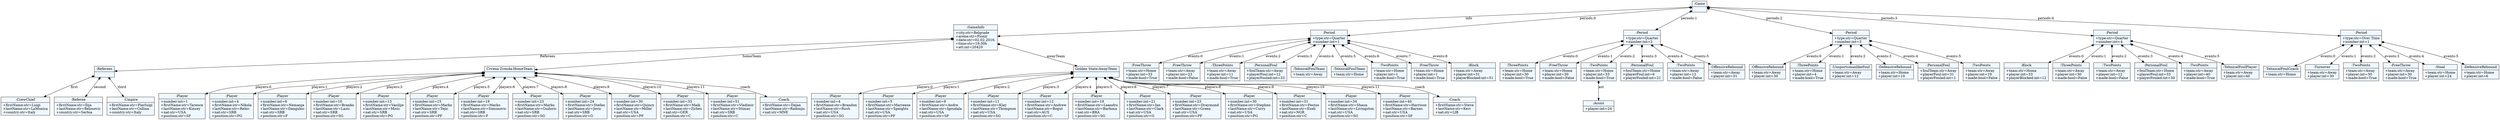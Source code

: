 
    digraph xtext {
    fontname = "Bitstream Vera Sans"
    fontsize = 8
    node[
        shape=record,
        style=filled,
        fillcolor=aliceblue
    ]
    edge[dir=black,arrowtail=empty]


57235888 -> 57150544 [label="info" arrowtail=diamond dir=both]
57150544 -> 57257712 [label="Referees" arrowtail=diamond dir=both]
57257712 -> 57256144 [label="first" arrowtail=diamond dir=both]
57256144[label="{:CrewChief|+firstName:str=Luigi\l+lastName:str=LaMonica\l+country:str=Italy\l}"]
57257712 -> 57256176 [label="second" arrowtail=diamond dir=both]
57256176[label="{:Referee|+firstName:str=Ilija\l+lastName:str=Belosevic\l+country:str=Serbia\l}"]
57257712 -> 57257680 [label="third" arrowtail=diamond dir=both]
57257680[label="{:Umpire|+firstName:str=Pierluigi\l+lastName:str=Collina\l+country:str=Italy\l}"]
57257712[label="{:Referees|}"]
57150544 -> 57255760 [label="homeTeam" arrowtail=diamond dir=both]
57255760 -> 57254896 [label="players:0" arrowtail=diamond dir=both]
57254896[label="{:Player|+number:int=1\l+firstName:str=Tarence\l+lastName:str=Kinsey\l+nat:str=USA\l+position:str=SF\l}"]
57255760 -> 57256976 [label="players:1" arrowtail=diamond dir=both]
57256976[label="{:Player|+number:int=4\l+firstName:str=Nikola\l+lastName:str=Rebic\l+nat:str=SRB\l+position:str=PG\l}"]
57255760 -> 57257552 [label="players:2" arrowtail=diamond dir=both]
57257552[label="{:Player|+number:int=6\l+firstName:str=Nemanja\l+lastName:str=Dangubic\l+nat:str=SRB\l+position:str=F\l}"]
57255760 -> 57257232 [label="players:3" arrowtail=diamond dir=both]
57257232[label="{:Player|+number:int=10\l+firstName:str=Branko\l+lastName:str=Lazic\l+nat:str=SRB\l+position:str=SG\l}"]
57255760 -> 57255280 [label="players:4" arrowtail=diamond dir=both]
57255280[label="{:Player|+number:int=13\l+firstName:str=Vasilije\l+lastName:str=Micic\l+nat:str=SRB\l+position:str=PG\l}"]
57255760 -> 57256848 [label="players:5" arrowtail=diamond dir=both]
57256848[label="{:Player|+number:int=15\l+firstName:str=Marko\l+lastName:str=Tejic\l+nat:str=SRB\l+position:str=PF\l}"]
57255760 -> 57254512 [label="players:6" arrowtail=diamond dir=both]
57254512[label="{:Player|+number:int=19\l+firstName:str=Marko\l+lastName:str=Simonovic\l+nat:str=SRB\l+position:str=F\l}"]
57255760 -> 57254992 [label="players:7" arrowtail=diamond dir=both]
57254992[label="{:Player|+number:int=23\l+firstName:str=Marko\l+lastName:str=Guduric\l+nat:str=SRB\l+position:str=SG\l}"]
57255760 -> 57256912 [label="players:8" arrowtail=diamond dir=both]
57256912[label="{:Player|+number:int=24\l+firstName:str=Stefan\l+lastName:str=Jovic\l+nat:str=SRB\l+position:str=G\l}"]
57255760 -> 57253936 [label="players:9" arrowtail=diamond dir=both]
57253936[label="{:Player|+number:int=30\l+firstName:str=Quincy\l+lastName:str=Miller\l+nat:str=USA\l+position:str=PF\l}"]
57255760 -> 57255824 [label="players:10" arrowtail=diamond dir=both]
57255824[label="{:Player|+number:int=33\l+firstName:str=Maik\l+lastName:str=Zirbes\l+nat:str=GER\l+position:str=C\l}"]
57255760 -> 57256720 [label="players:11" arrowtail=diamond dir=both]
57256720[label="{:Player|+number:int=51\l+firstName:str=Vladimir\l+lastName:str=Stimac\l+nat:str=SRB\l+position:str=C\l}"]
57255760 -> 57255216 [label="coach" arrowtail=diamond dir=both]
57255216[label="{:Coach|+firstName:str=Dejan\l+lastName:str=Radonjic\l+nat:str=MNE\l}"]
57255760[label="{Crvena Zvezda:HomeTeam|}"]
57150544 -> 57257072 [label="awayTeam" arrowtail=diamond dir=both]
57257072 -> 57254032 [label="players:0" arrowtail=diamond dir=both]
57254032[label="{:Player|+number:int=4\l+firstName:str=Brandon\l+lastName:str=Rush\l+nat:str=USA\l+position:str=SG\l}"]
57257072 -> 57256816 [label="players:1" arrowtail=diamond dir=both]
57256816[label="{:Player|+number:int=5\l+firstName:str=Marreese\l+lastName:str=Speights\l+nat:str=USA\l+position:str=PF\l}"]
57257072 -> 57255888 [label="players:2" arrowtail=diamond dir=both]
57255888[label="{:Player|+number:int=9\l+firstName:str=Andre\l+lastName:str=Igoudala\l+nat:str=USA\l+position:str=SF\l}"]
57257072 -> 57256016 [label="players:3" arrowtail=diamond dir=both]
57256016[label="{:Player|+number:int=11\l+firstName:str=Klay\l+lastName:str=Thompson\l+nat:str=USA\l+position:str=SG\l}"]
57257072 -> 57257616 [label="players:4" arrowtail=diamond dir=both]
57257616[label="{:Player|+number:int=12\l+firstName:str=Andrew\l+lastName:str=Bogut\l+nat:str=AUS\l+position:str=C\l}"]
57257072 -> 57255344 [label="players:5" arrowtail=diamond dir=both]
57255344[label="{:Player|+number:int=19\l+firstName:str=Leandro\l+lastName:str=Barbosa\l+nat:str=BRA\l+position:str=SG\l}"]
57257072 -> 57257872 [label="players:6" arrowtail=diamond dir=both]
57257872[label="{:Player|+number:int=21\l+firstName:str=Ian\l+lastName:str=Clark\l+nat:str=USA\l+position:str=G\l}"]
57257072 -> 57254384 [label="players:7" arrowtail=diamond dir=both]
57254384[label="{:Player|+number:int=23\l+firstName:str=Draymond\l+lastName:str=Green\l+nat:str=USA\l+position:str=PF\l}"]
57257072 -> 57301456 [label="players:8" arrowtail=diamond dir=both]
57301456[label="{:Player|+number:int=30\l+firstName:str=Stephen\l+lastName:str=Curry\l+nat:str=USA\l+position:str=PG\l}"]
57257072 -> 57299728 [label="players:9" arrowtail=diamond dir=both]
57299728[label="{:Player|+number:int=31\l+firstName:str=Festus\l+lastName:str=Ezeli\l+nat:str=NGR\l+position:str=C\l}"]
57257072 -> 57302896 [label="players:10" arrowtail=diamond dir=both]
57302896[label="{:Player|+number:int=34\l+firstName:str=Shaun\l+lastName:str=Livingston\l+nat:str=USA\l+position:str=SG\l}"]
57257072 -> 57299088 [label="players:11" arrowtail=diamond dir=both]
57299088[label="{:Player|+number:int=40\l+firstName:str=Harrison\l+lastName:str=Barnes\l+nat:str=USA\l+position:str=SF\l}"]
57257072 -> 57256528 [label="coach" arrowtail=diamond dir=both]
57256528[label="{:Coach|+firstName:str=Steve\l+lastName:str=Kerr\l+nat:str=LIB\l}"]
57257072[label="{Golden State:AwayTeam|}"]
57150544[label="{:GameInfo|+city:str=Belgrade\l+arena:str=Pionir\l+date:str=02.02.2016.\l+time:str=19:30h\l+att:int=20420\l}"]
57235888 -> 57143088 [label="periods:0" arrowtail=diamond dir=both]
57143088 -> 57301008 [label="events:0" arrowtail=diamond dir=both]
57301008[label="{:FreeThrow|+team:str=Home\l+player:int=33\l+made:bool=True\l}"]
57143088 -> 57302224 [label="events:1" arrowtail=diamond dir=both]
57302224[label="{:FreeThrow|+team:str=Away\l+player:int=23\l+made:bool=False\l}"]
57143088 -> 57299024 [label="events:2" arrowtail=diamond dir=both]
57299024[label="{:ThreePoints|+team:str=Away\l+player:int=11\l+made:bool=True\l}"]
57143088 -> 57299632 [label="events:3" arrowtail=diamond dir=both]
57299632[label="{:PersonalFoul|+foulTeam:str=Away\l+playerFoul:int=12\l+playerFouled:int=33\l}"]
57143088 -> 57300592 [label="events:4" arrowtail=diamond dir=both]
57300592[label="{:TehnicalFoulTeam|+team:str=Away\l}"]
57143088 -> 57300624 [label="events:5" arrowtail=diamond dir=both]
57300624[label="{:TehnicalFoulTeam|+team:str=Home\l}"]
57143088 -> 57300144 [label="events:6" arrowtail=diamond dir=both]
57300144[label="{:TwoPoints|+team:str=Home\l+player:int=1\l+made:bool=True\l}"]
57143088 -> 57299312 [label="events:7" arrowtail=diamond dir=both]
57299312[label="{:FreeThrow|+team:str=Home\l+player:int=1\l+made:bool=True\l}"]
57143088 -> 57301232 [label="events:8" arrowtail=diamond dir=both]
57301232[label="{:Block|+team:str=Away\l+player:int=31\l+playerBlocked:int=51\l}"]
57143088[label="{:Period|+type:str=Quarter\l+number:int=1\l}"]
57235888 -> 57254736 [label="periods:1" arrowtail=diamond dir=both]
57254736 -> 57303024 [label="events:0" arrowtail=diamond dir=both]
57303024[label="{:ThreePoints|+team:str=Home\l+player:int=30\l+made:bool=True\l}"]
57254736 -> 57301616 [label="events:1" arrowtail=diamond dir=both]
57301616[label="{:FreeThrow|+team:str=Home\l+player:int=30\l+made:bool=False\l}"]
57254736 -> 57301936 [label="events:2" arrowtail=diamond dir=both]
57301936 -> 57301712 [label="ast" arrowtail=diamond dir=both]
57301712[label="{:Assist|+player:int=24\l}"]
57301936[label="{:TwoPoints|+team:str=Home\l+player:int=33\l+made:bool=True\l}"]
57254736 -> 57302992 [label="events:3" arrowtail=diamond dir=both]
57302992[label="{:PersonalFoul|+foulTeam:str=Home\l+playerFoul:int=6\l+playerFouled:int=21\l}"]
57254736 -> 57302928 [label="events:4" arrowtail=diamond dir=both]
57302928[label="{:TwoPoints|+team:str=Away\l+player:int=12\l+made:bool=False\l}"]
57254736 -> 57299824 [label="events:5" arrowtail=diamond dir=both]
57299824[label="{:OffensiveRebound|+team:str=Away\l+player:int=31\l}"]
57254736[label="{:Period|+type:str=Quarter\l+number:int=2\l}"]
57235888 -> 57254704 [label="periods:2" arrowtail=diamond dir=both]
57254704 -> 57300560 [label="events:0" arrowtail=diamond dir=both]
57300560[label="{:OffensiveRebound|+team:str=Away\l+player:int=30\l}"]
57254704 -> 57299856 [label="events:1" arrowtail=diamond dir=both]
57299856[label="{:ThreePoints|+team:str=Home\l+player:int=4\l+made:bool=True\l}"]
57254704 -> 57210512 [label="events:2" arrowtail=diamond dir=both]
57210512[label="{:UnsportsmanlikeFoul|+team:str=Away\l+player:int=12\l}"]
57254704 -> 57301424 [label="events:3" arrowtail=diamond dir=both]
57301424[label="{:DefensiveRebound|+team:str=Home\l+player:int=10\l}"]
57254704 -> 57300080 [label="events:4" arrowtail=diamond dir=both]
57300080[label="{:PersonalFoul|+foulTeam:str=Away\l+playerFoul:int=31\l+playerFouled:int=1\l}"]
57254704 -> 57301200 [label="events:5" arrowtail=diamond dir=both]
57301200[label="{:TwoPoints|+team:str=Away\l+player:int=19\l+made:bool=False\l}"]
57254704[label="{:Period|+type:str=Quarter\l+number:int=3\l}"]
57235888 -> 57301744 [label="periods:3" arrowtail=diamond dir=both]
57301744 -> 57300048 [label="events:0" arrowtail=diamond dir=both]
57300048[label="{:Block|+team:str=Home\l+player:int=33\l+playerBlocked:int=12\l}"]
57301744 -> 57300496 [label="events:1" arrowtail=diamond dir=both]
57300496[label="{:ThreePoints|+team:str=Away\l+player:int=30\l+made:bool=False\l}"]
57301744 -> 57302320 [label="events:2" arrowtail=diamond dir=both]
57302320[label="{:TwoPoints|+team:str=Away\l+player:int=12\l+made:bool=False\l}"]
57301744 -> 57300272 [label="events:3" arrowtail=diamond dir=both]
57300272[label="{:PersonalFoul|+foulTeam:str=Home\l+playerFoul:int=33\l+playerFouled:int=30\l}"]
57301744 -> 57299984 [label="events:4" arrowtail=diamond dir=both]
57299984[label="{:TwoPoints|+team:str=Away\l+player:int=40\l+made:bool=True\l}"]
57301744 -> 57302352 [label="events:5" arrowtail=diamond dir=both]
57302352[label="{:TehnicalFoulPlayer|+team:str=Away\l+player:int=40\l}"]
57301744[label="{:Period|+type:str=Quarter\l+number:int=4\l}"]
57235888 -> 57301264 [label="periods:4" arrowtail=diamond dir=both]
57301264 -> 57302288 [label="events:0" arrowtail=diamond dir=both]
57302288[label="{:TehnicalFoulCoach|+team:str=Home\l}"]
57301264 -> 57299952 [label="events:1" arrowtail=diamond dir=both]
57299952[label="{:Turnover|+team:str=Away\l+player:int=30\l}"]
57301264 -> 57301168 [label="events:2" arrowtail=diamond dir=both]
57301168[label="{:TwoPoints|+team:str=Away\l+player:int=30\l+made:bool=True\l}"]
57301264 -> 57301648 [label="events:3" arrowtail=diamond dir=both]
57301648[label="{:FreeThrow|+team:str=Away\l+player:int=30\l+made:bool=True\l}"]
57301264 -> 57302032 [label="events:4" arrowtail=diamond dir=both]
57302032[label="{:Steal|+team:str=Home\l+player:int=24\l}"]
57301264 -> 57302064 [label="events:5" arrowtail=diamond dir=both]
57302064[label="{:DefensiveRebound|+team:str=Home\l+player:int=6\l}"]
57301264[label="{:Period|+type:str=Over Time\l+number:int=1\l}"]
57235888[label="{:Game|}"]

}
